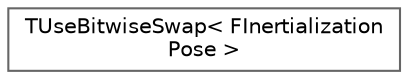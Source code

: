 digraph "Graphical Class Hierarchy"
{
 // INTERACTIVE_SVG=YES
 // LATEX_PDF_SIZE
  bgcolor="transparent";
  edge [fontname=Helvetica,fontsize=10,labelfontname=Helvetica,labelfontsize=10];
  node [fontname=Helvetica,fontsize=10,shape=box,height=0.2,width=0.4];
  rankdir="LR";
  Node0 [id="Node000000",label="TUseBitwiseSwap\< FInertialization\lPose \>",height=0.2,width=0.4,color="grey40", fillcolor="white", style="filled",URL="$d8/d6b/structTUseBitwiseSwap_3_01FInertializationPose_01_4.html",tooltip=" "];
}

